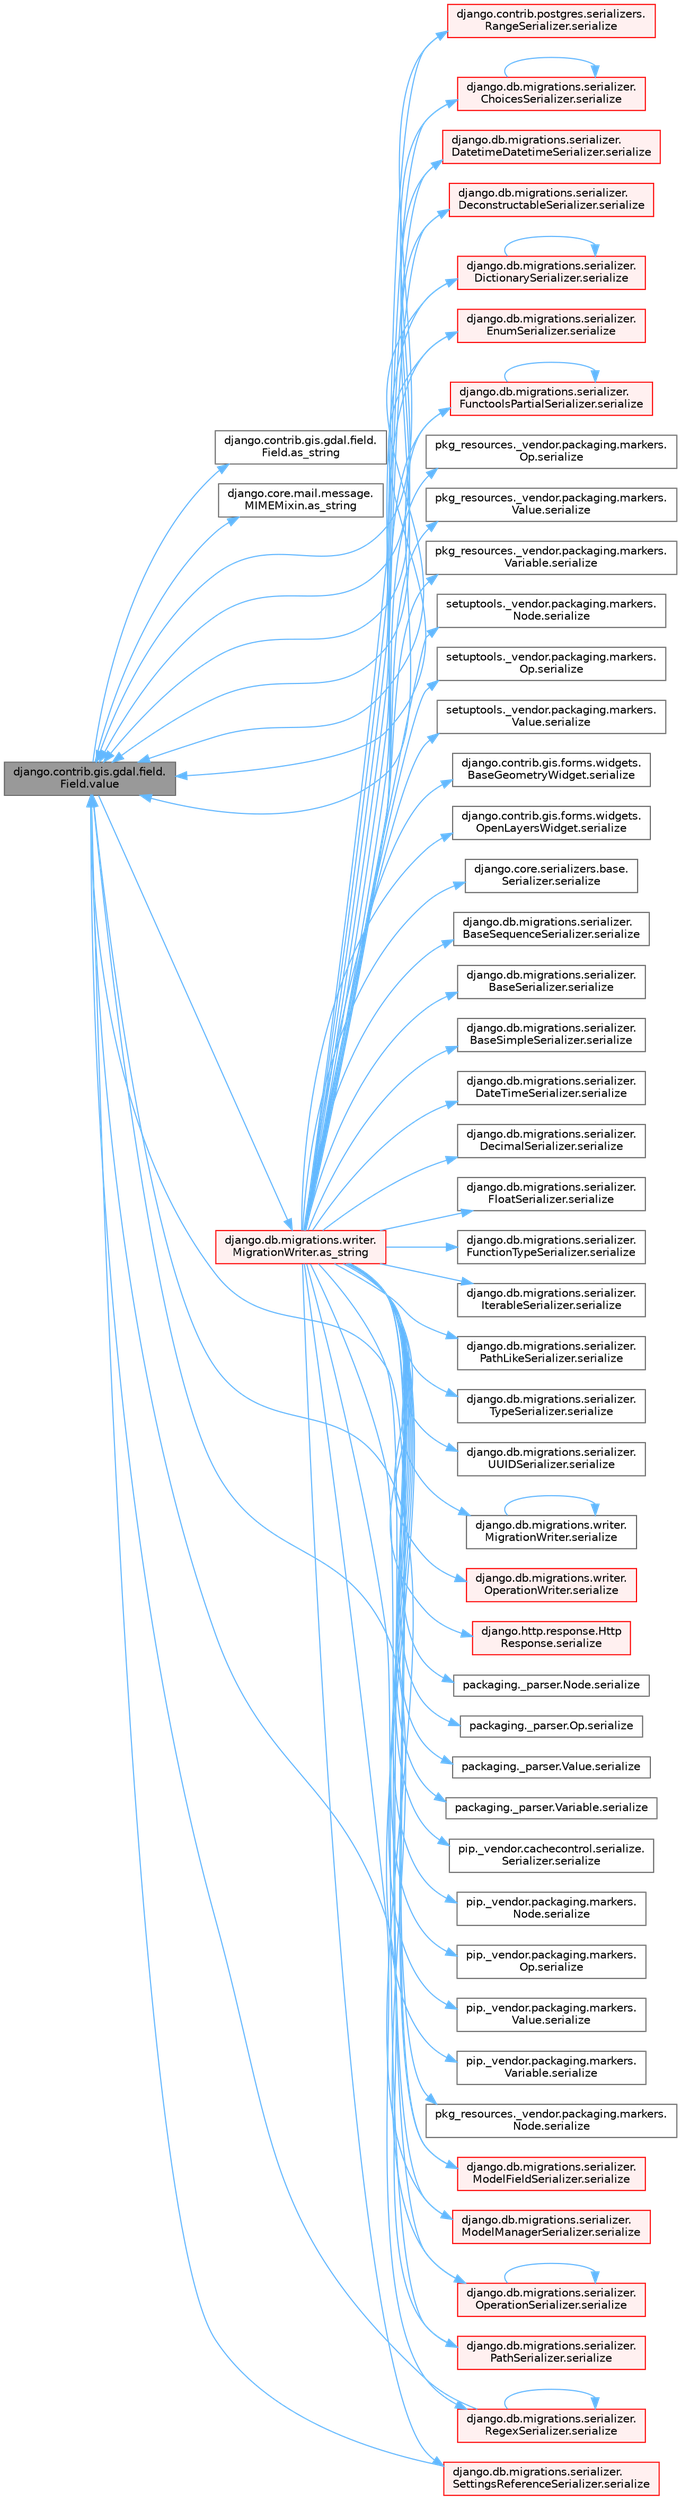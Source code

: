 digraph "django.contrib.gis.gdal.field.Field.value"
{
 // LATEX_PDF_SIZE
  bgcolor="transparent";
  edge [fontname=Helvetica,fontsize=10,labelfontname=Helvetica,labelfontsize=10];
  node [fontname=Helvetica,fontsize=10,shape=box,height=0.2,width=0.4];
  rankdir="LR";
  Node1 [id="Node000001",label="django.contrib.gis.gdal.field.\lField.value",height=0.2,width=0.4,color="gray40", fillcolor="grey60", style="filled", fontcolor="black",tooltip=" "];
  Node1 -> Node2 [id="edge1_Node000001_Node000002",color="steelblue1",style="solid",tooltip=" "];
  Node2 [id="Node000002",label="django.contrib.gis.gdal.field.\lField.as_string",height=0.2,width=0.4,color="grey40", fillcolor="white", style="filled",URL="$classdjango_1_1contrib_1_1gis_1_1gdal_1_1field_1_1_field.html#aa37958814c801a9690b6b9772d8a5b79",tooltip=" "];
  Node1 -> Node3 [id="edge2_Node000001_Node000003",color="steelblue1",style="solid",tooltip=" "];
  Node3 [id="Node000003",label="django.core.mail.message.\lMIMEMixin.as_string",height=0.2,width=0.4,color="grey40", fillcolor="white", style="filled",URL="$classdjango_1_1core_1_1mail_1_1message_1_1_m_i_m_e_mixin.html#a5a8dae67cb420cf97d6906cdd6d9efee",tooltip=" "];
  Node1 -> Node4 [id="edge3_Node000001_Node000004",color="steelblue1",style="solid",tooltip=" "];
  Node4 [id="Node000004",label="django.db.migrations.writer.\lMigrationWriter.as_string",height=0.2,width=0.4,color="red", fillcolor="#FFF0F0", style="filled",URL="$classdjango_1_1db_1_1migrations_1_1writer_1_1_migration_writer.html#a4cf831cf0ce1f20f21c7e5ce5ec60980",tooltip=" "];
  Node4 -> Node5 [id="edge4_Node000004_Node000005",color="steelblue1",style="solid",tooltip=" "];
  Node5 [id="Node000005",label="django.contrib.gis.forms.widgets.\lBaseGeometryWidget.serialize",height=0.2,width=0.4,color="grey40", fillcolor="white", style="filled",URL="$classdjango_1_1contrib_1_1gis_1_1forms_1_1widgets_1_1_base_geometry_widget.html#af58254e7ea1502747c334b98fd5457ba",tooltip=" "];
  Node4 -> Node6 [id="edge5_Node000004_Node000006",color="steelblue1",style="solid",tooltip=" "];
  Node6 [id="Node000006",label="django.contrib.gis.forms.widgets.\lOpenLayersWidget.serialize",height=0.2,width=0.4,color="grey40", fillcolor="white", style="filled",URL="$classdjango_1_1contrib_1_1gis_1_1forms_1_1widgets_1_1_open_layers_widget.html#a843d6a963d3646471243c34775ac7c26",tooltip=" "];
  Node4 -> Node7 [id="edge6_Node000004_Node000007",color="steelblue1",style="solid",tooltip=" "];
  Node7 [id="Node000007",label="django.contrib.postgres.serializers.\lRangeSerializer.serialize",height=0.2,width=0.4,color="red", fillcolor="#FFF0F0", style="filled",URL="$classdjango_1_1contrib_1_1postgres_1_1serializers_1_1_range_serializer.html#afad32d7bbc5e5989a1a049e0ac0b6750",tooltip=" "];
  Node7 -> Node1 [id="edge7_Node000007_Node000001",color="steelblue1",style="solid",tooltip=" "];
  Node4 -> Node4473 [id="edge8_Node000004_Node004473",color="steelblue1",style="solid",tooltip=" "];
  Node4473 [id="Node004473",label="django.core.serializers.base.\lSerializer.serialize",height=0.2,width=0.4,color="grey40", fillcolor="white", style="filled",URL="$classdjango_1_1core_1_1serializers_1_1base_1_1_serializer.html#aa738e444ef296e88ec920a367bc78930",tooltip=" "];
  Node4 -> Node4474 [id="edge9_Node000004_Node004474",color="steelblue1",style="solid",tooltip=" "];
  Node4474 [id="Node004474",label="django.db.migrations.serializer.\lBaseSequenceSerializer.serialize",height=0.2,width=0.4,color="grey40", fillcolor="white", style="filled",URL="$classdjango_1_1db_1_1migrations_1_1serializer_1_1_base_sequence_serializer.html#af41a567824e5715f80142a89e114e675",tooltip=" "];
  Node4 -> Node4475 [id="edge10_Node000004_Node004475",color="steelblue1",style="solid",tooltip=" "];
  Node4475 [id="Node004475",label="django.db.migrations.serializer.\lBaseSerializer.serialize",height=0.2,width=0.4,color="grey40", fillcolor="white", style="filled",URL="$classdjango_1_1db_1_1migrations_1_1serializer_1_1_base_serializer.html#ac03104bb663b7369772339e74dae98fe",tooltip=" "];
  Node4 -> Node4476 [id="edge11_Node000004_Node004476",color="steelblue1",style="solid",tooltip=" "];
  Node4476 [id="Node004476",label="django.db.migrations.serializer.\lBaseSimpleSerializer.serialize",height=0.2,width=0.4,color="grey40", fillcolor="white", style="filled",URL="$classdjango_1_1db_1_1migrations_1_1serializer_1_1_base_simple_serializer.html#ab6305ed81c60978138466e8849fc00e7",tooltip=" "];
  Node4 -> Node4477 [id="edge12_Node000004_Node004477",color="steelblue1",style="solid",tooltip=" "];
  Node4477 [id="Node004477",label="django.db.migrations.serializer.\lChoicesSerializer.serialize",height=0.2,width=0.4,color="red", fillcolor="#FFF0F0", style="filled",URL="$classdjango_1_1db_1_1migrations_1_1serializer_1_1_choices_serializer.html#a2efb6c5c75efbaf01db1bf7eef4fc307",tooltip=" "];
  Node4477 -> Node4477 [id="edge13_Node004477_Node004477",color="steelblue1",style="solid",tooltip=" "];
  Node4477 -> Node1 [id="edge14_Node004477_Node000001",color="steelblue1",style="solid",tooltip=" "];
  Node4 -> Node4478 [id="edge15_Node000004_Node004478",color="steelblue1",style="solid",tooltip=" "];
  Node4478 [id="Node004478",label="django.db.migrations.serializer.\lDatetimeDatetimeSerializer.serialize",height=0.2,width=0.4,color="red", fillcolor="#FFF0F0", style="filled",URL="$classdjango_1_1db_1_1migrations_1_1serializer_1_1_datetime_datetime_serializer.html#ad9cfe436f7daad93c7d56ce09f69db5b",tooltip=" "];
  Node4478 -> Node1 [id="edge16_Node004478_Node000001",color="steelblue1",style="solid",tooltip=" "];
  Node4 -> Node4479 [id="edge17_Node000004_Node004479",color="steelblue1",style="solid",tooltip=" "];
  Node4479 [id="Node004479",label="django.db.migrations.serializer.\lDateTimeSerializer.serialize",height=0.2,width=0.4,color="grey40", fillcolor="white", style="filled",URL="$classdjango_1_1db_1_1migrations_1_1serializer_1_1_date_time_serializer.html#ab2ee8a50959bb5ca62d26bb7bdc83f61",tooltip=" "];
  Node4 -> Node4480 [id="edge18_Node000004_Node004480",color="steelblue1",style="solid",tooltip=" "];
  Node4480 [id="Node004480",label="django.db.migrations.serializer.\lDecimalSerializer.serialize",height=0.2,width=0.4,color="grey40", fillcolor="white", style="filled",URL="$classdjango_1_1db_1_1migrations_1_1serializer_1_1_decimal_serializer.html#aea7db66e6e05a1dfda91cbf6c8e8c5ec",tooltip=" "];
  Node4 -> Node4481 [id="edge19_Node000004_Node004481",color="steelblue1",style="solid",tooltip=" "];
  Node4481 [id="Node004481",label="django.db.migrations.serializer.\lDeconstructableSerializer.serialize",height=0.2,width=0.4,color="red", fillcolor="#FFF0F0", style="filled",URL="$classdjango_1_1db_1_1migrations_1_1serializer_1_1_deconstructable_serializer.html#adea6ca795b2052e80619530dfb5706dd",tooltip=" "];
  Node4481 -> Node1 [id="edge20_Node004481_Node000001",color="steelblue1",style="solid",tooltip=" "];
  Node4 -> Node4483 [id="edge21_Node000004_Node004483",color="steelblue1",style="solid",tooltip=" "];
  Node4483 [id="Node004483",label="django.db.migrations.serializer.\lDictionarySerializer.serialize",height=0.2,width=0.4,color="red", fillcolor="#FFF0F0", style="filled",URL="$classdjango_1_1db_1_1migrations_1_1serializer_1_1_dictionary_serializer.html#a6efaf347fe3e41be93025eb8ea0a2441",tooltip=" "];
  Node4483 -> Node4483 [id="edge22_Node004483_Node004483",color="steelblue1",style="solid",tooltip=" "];
  Node4483 -> Node1 [id="edge23_Node004483_Node000001",color="steelblue1",style="solid",tooltip=" "];
  Node4 -> Node4484 [id="edge24_Node000004_Node004484",color="steelblue1",style="solid",tooltip=" "];
  Node4484 [id="Node004484",label="django.db.migrations.serializer.\lEnumSerializer.serialize",height=0.2,width=0.4,color="red", fillcolor="#FFF0F0", style="filled",URL="$classdjango_1_1db_1_1migrations_1_1serializer_1_1_enum_serializer.html#a223074d6e8bcb82c9fa1b8fc8e3f7e87",tooltip=" "];
  Node4484 -> Node1 [id="edge25_Node004484_Node000001",color="steelblue1",style="solid",tooltip=" "];
  Node4 -> Node4485 [id="edge26_Node000004_Node004485",color="steelblue1",style="solid",tooltip=" "];
  Node4485 [id="Node004485",label="django.db.migrations.serializer.\lFloatSerializer.serialize",height=0.2,width=0.4,color="grey40", fillcolor="white", style="filled",URL="$classdjango_1_1db_1_1migrations_1_1serializer_1_1_float_serializer.html#a34f92ba10301a152381c97c69cf1a171",tooltip=" "];
  Node4 -> Node4486 [id="edge27_Node000004_Node004486",color="steelblue1",style="solid",tooltip=" "];
  Node4486 [id="Node004486",label="django.db.migrations.serializer.\lFunctionTypeSerializer.serialize",height=0.2,width=0.4,color="grey40", fillcolor="white", style="filled",URL="$classdjango_1_1db_1_1migrations_1_1serializer_1_1_function_type_serializer.html#a8e233c266e9d688c8a06c217efcf66eb",tooltip=" "];
  Node4 -> Node4487 [id="edge28_Node000004_Node004487",color="steelblue1",style="solid",tooltip=" "];
  Node4487 [id="Node004487",label="django.db.migrations.serializer.\lFunctoolsPartialSerializer.serialize",height=0.2,width=0.4,color="red", fillcolor="#FFF0F0", style="filled",URL="$classdjango_1_1db_1_1migrations_1_1serializer_1_1_functools_partial_serializer.html#a38fea3933b332865a2f9764065abc410",tooltip=" "];
  Node4487 -> Node4487 [id="edge29_Node004487_Node004487",color="steelblue1",style="solid",tooltip=" "];
  Node4487 -> Node1 [id="edge30_Node004487_Node000001",color="steelblue1",style="solid",tooltip=" "];
  Node4 -> Node4488 [id="edge31_Node000004_Node004488",color="steelblue1",style="solid",tooltip=" "];
  Node4488 [id="Node004488",label="django.db.migrations.serializer.\lIterableSerializer.serialize",height=0.2,width=0.4,color="grey40", fillcolor="white", style="filled",URL="$classdjango_1_1db_1_1migrations_1_1serializer_1_1_iterable_serializer.html#ac5d5982f543ae1f19bcae39d0cf121f2",tooltip=" "];
  Node4 -> Node4489 [id="edge32_Node000004_Node004489",color="steelblue1",style="solid",tooltip=" "];
  Node4489 [id="Node004489",label="django.db.migrations.serializer.\lModelFieldSerializer.serialize",height=0.2,width=0.4,color="red", fillcolor="#FFF0F0", style="filled",URL="$classdjango_1_1db_1_1migrations_1_1serializer_1_1_model_field_serializer.html#a8538a928cedfc1ec63416486a19b75ca",tooltip=" "];
  Node4489 -> Node1 [id="edge33_Node004489_Node000001",color="steelblue1",style="solid",tooltip=" "];
  Node4 -> Node4490 [id="edge34_Node000004_Node004490",color="steelblue1",style="solid",tooltip=" "];
  Node4490 [id="Node004490",label="django.db.migrations.serializer.\lModelManagerSerializer.serialize",height=0.2,width=0.4,color="red", fillcolor="#FFF0F0", style="filled",URL="$classdjango_1_1db_1_1migrations_1_1serializer_1_1_model_manager_serializer.html#a017320a6859dda1fc320da67396777ef",tooltip=" "];
  Node4490 -> Node1 [id="edge35_Node004490_Node000001",color="steelblue1",style="solid",tooltip=" "];
  Node4 -> Node4492 [id="edge36_Node000004_Node004492",color="steelblue1",style="solid",tooltip=" "];
  Node4492 [id="Node004492",label="django.db.migrations.serializer.\lOperationSerializer.serialize",height=0.2,width=0.4,color="red", fillcolor="#FFF0F0", style="filled",URL="$classdjango_1_1db_1_1migrations_1_1serializer_1_1_operation_serializer.html#a4fb6b93ab130462357d2ebde2785e3bb",tooltip=" "];
  Node4492 -> Node4492 [id="edge37_Node004492_Node004492",color="steelblue1",style="solid",tooltip=" "];
  Node4492 -> Node1 [id="edge38_Node004492_Node000001",color="steelblue1",style="solid",tooltip=" "];
  Node4 -> Node4493 [id="edge39_Node000004_Node004493",color="steelblue1",style="solid",tooltip=" "];
  Node4493 [id="Node004493",label="django.db.migrations.serializer.\lPathLikeSerializer.serialize",height=0.2,width=0.4,color="grey40", fillcolor="white", style="filled",URL="$classdjango_1_1db_1_1migrations_1_1serializer_1_1_path_like_serializer.html#a0ed97e61da7ea8b54adf93ded448e871",tooltip=" "];
  Node4 -> Node4494 [id="edge40_Node000004_Node004494",color="steelblue1",style="solid",tooltip=" "];
  Node4494 [id="Node004494",label="django.db.migrations.serializer.\lPathSerializer.serialize",height=0.2,width=0.4,color="red", fillcolor="#FFF0F0", style="filled",URL="$classdjango_1_1db_1_1migrations_1_1serializer_1_1_path_serializer.html#afa5c4cefab0e9e7e5d7637ed9db5acb9",tooltip=" "];
  Node4494 -> Node1 [id="edge41_Node004494_Node000001",color="steelblue1",style="solid",tooltip=" "];
  Node4 -> Node4495 [id="edge42_Node000004_Node004495",color="steelblue1",style="solid",tooltip=" "];
  Node4495 [id="Node004495",label="django.db.migrations.serializer.\lRegexSerializer.serialize",height=0.2,width=0.4,color="red", fillcolor="#FFF0F0", style="filled",URL="$classdjango_1_1db_1_1migrations_1_1serializer_1_1_regex_serializer.html#ac1f6049e18f6ad7e6e3b345529c27e5f",tooltip=" "];
  Node4495 -> Node4495 [id="edge43_Node004495_Node004495",color="steelblue1",style="solid",tooltip=" "];
  Node4495 -> Node1 [id="edge44_Node004495_Node000001",color="steelblue1",style="solid",tooltip=" "];
  Node4 -> Node4496 [id="edge45_Node000004_Node004496",color="steelblue1",style="solid",tooltip=" "];
  Node4496 [id="Node004496",label="django.db.migrations.serializer.\lSettingsReferenceSerializer.serialize",height=0.2,width=0.4,color="red", fillcolor="#FFF0F0", style="filled",URL="$classdjango_1_1db_1_1migrations_1_1serializer_1_1_settings_reference_serializer.html#a497b6b3ecb8c06910dde702ad23c71e2",tooltip=" "];
  Node4496 -> Node1 [id="edge46_Node004496_Node000001",color="steelblue1",style="solid",tooltip=" "];
  Node4 -> Node4497 [id="edge47_Node000004_Node004497",color="steelblue1",style="solid",tooltip=" "];
  Node4497 [id="Node004497",label="django.db.migrations.serializer.\lTypeSerializer.serialize",height=0.2,width=0.4,color="grey40", fillcolor="white", style="filled",URL="$classdjango_1_1db_1_1migrations_1_1serializer_1_1_type_serializer.html#aa71e89802ddad656ccf631e8400be44b",tooltip=" "];
  Node4 -> Node4498 [id="edge48_Node000004_Node004498",color="steelblue1",style="solid",tooltip=" "];
  Node4498 [id="Node004498",label="django.db.migrations.serializer.\lUUIDSerializer.serialize",height=0.2,width=0.4,color="grey40", fillcolor="white", style="filled",URL="$classdjango_1_1db_1_1migrations_1_1serializer_1_1_u_u_i_d_serializer.html#a4654abb9802f56bb82a5f6bbc92de047",tooltip=" "];
  Node4 -> Node4499 [id="edge49_Node000004_Node004499",color="steelblue1",style="solid",tooltip=" "];
  Node4499 [id="Node004499",label="django.db.migrations.writer.\lMigrationWriter.serialize",height=0.2,width=0.4,color="grey40", fillcolor="white", style="filled",URL="$classdjango_1_1db_1_1migrations_1_1writer_1_1_migration_writer.html#a8f7aefda8daf7a233b85eb5484ad5c18",tooltip=" "];
  Node4499 -> Node4499 [id="edge50_Node004499_Node004499",color="steelblue1",style="solid",tooltip=" "];
  Node4 -> Node4500 [id="edge51_Node000004_Node004500",color="steelblue1",style="solid",tooltip=" "];
  Node4500 [id="Node004500",label="django.db.migrations.writer.\lOperationWriter.serialize",height=0.2,width=0.4,color="red", fillcolor="#FFF0F0", style="filled",URL="$classdjango_1_1db_1_1migrations_1_1writer_1_1_operation_writer.html#a866e8d13e1c54a35d74e9a6b0383b2f8",tooltip=" "];
  Node4 -> Node4506 [id="edge52_Node000004_Node004506",color="steelblue1",style="solid",tooltip=" "];
  Node4506 [id="Node004506",label="django.http.response.Http\lResponse.serialize",height=0.2,width=0.4,color="red", fillcolor="#FFF0F0", style="filled",URL="$classdjango_1_1http_1_1response_1_1_http_response.html#aa1b2b4d5715937b2fd07b55a825d2e17",tooltip=" "];
  Node4 -> Node4508 [id="edge53_Node000004_Node004508",color="steelblue1",style="solid",tooltip=" "];
  Node4508 [id="Node004508",label="packaging._parser.Node.serialize",height=0.2,width=0.4,color="grey40", fillcolor="white", style="filled",URL="$classpackaging_1_1__parser_1_1_node.html#accc50942f5691cea818d933034e1c6df",tooltip=" "];
  Node4 -> Node4509 [id="edge54_Node000004_Node004509",color="steelblue1",style="solid",tooltip=" "];
  Node4509 [id="Node004509",label="packaging._parser.Op.serialize",height=0.2,width=0.4,color="grey40", fillcolor="white", style="filled",URL="$classpackaging_1_1__parser_1_1_op.html#a4e13b86174969e7e1f764b0fd1c43abb",tooltip=" "];
  Node4 -> Node4510 [id="edge55_Node000004_Node004510",color="steelblue1",style="solid",tooltip=" "];
  Node4510 [id="Node004510",label="packaging._parser.Value.serialize",height=0.2,width=0.4,color="grey40", fillcolor="white", style="filled",URL="$classpackaging_1_1__parser_1_1_value.html#a88de4eec7be1388e22962a081f74e711",tooltip=" "];
  Node4 -> Node4511 [id="edge56_Node000004_Node004511",color="steelblue1",style="solid",tooltip=" "];
  Node4511 [id="Node004511",label="packaging._parser.Variable.serialize",height=0.2,width=0.4,color="grey40", fillcolor="white", style="filled",URL="$classpackaging_1_1__parser_1_1_variable.html#a9e2a54a08ce9d051951289755b175b59",tooltip=" "];
  Node4 -> Node4512 [id="edge57_Node000004_Node004512",color="steelblue1",style="solid",tooltip=" "];
  Node4512 [id="Node004512",label="pip._vendor.cachecontrol.serialize.\lSerializer.serialize",height=0.2,width=0.4,color="grey40", fillcolor="white", style="filled",URL="$classpip_1_1__vendor_1_1cachecontrol_1_1serialize_1_1_serializer.html#a89a4635d943427dbb6ac8b91fe90b4a4",tooltip=" "];
  Node4 -> Node4513 [id="edge58_Node000004_Node004513",color="steelblue1",style="solid",tooltip=" "];
  Node4513 [id="Node004513",label="pip._vendor.packaging.markers.\lNode.serialize",height=0.2,width=0.4,color="grey40", fillcolor="white", style="filled",URL="$classpip_1_1__vendor_1_1packaging_1_1markers_1_1_node.html#a3fec75e1d30af08b4b9a03726a402efe",tooltip=" "];
  Node4 -> Node4514 [id="edge59_Node000004_Node004514",color="steelblue1",style="solid",tooltip=" "];
  Node4514 [id="Node004514",label="pip._vendor.packaging.markers.\lOp.serialize",height=0.2,width=0.4,color="grey40", fillcolor="white", style="filled",URL="$classpip_1_1__vendor_1_1packaging_1_1markers_1_1_op.html#a7696a2e3e9c6240126810f6047e3417b",tooltip=" "];
  Node4 -> Node4515 [id="edge60_Node000004_Node004515",color="steelblue1",style="solid",tooltip=" "];
  Node4515 [id="Node004515",label="pip._vendor.packaging.markers.\lValue.serialize",height=0.2,width=0.4,color="grey40", fillcolor="white", style="filled",URL="$classpip_1_1__vendor_1_1packaging_1_1markers_1_1_value.html#a1b010d5468da5a69d459488f10fe4905",tooltip=" "];
  Node4 -> Node4516 [id="edge61_Node000004_Node004516",color="steelblue1",style="solid",tooltip=" "];
  Node4516 [id="Node004516",label="pip._vendor.packaging.markers.\lVariable.serialize",height=0.2,width=0.4,color="grey40", fillcolor="white", style="filled",URL="$classpip_1_1__vendor_1_1packaging_1_1markers_1_1_variable.html#adbe75b756d9a0d94793587e173bad91d",tooltip=" "];
  Node4 -> Node4517 [id="edge62_Node000004_Node004517",color="steelblue1",style="solid",tooltip=" "];
  Node4517 [id="Node004517",label="pkg_resources._vendor.packaging.markers.\lNode.serialize",height=0.2,width=0.4,color="grey40", fillcolor="white", style="filled",URL="$classpkg__resources_1_1__vendor_1_1packaging_1_1markers_1_1_node.html#ab14a850b0958364176de53cb2a26d9a6",tooltip=" "];
  Node4 -> Node4518 [id="edge63_Node000004_Node004518",color="steelblue1",style="solid",tooltip=" "];
  Node4518 [id="Node004518",label="pkg_resources._vendor.packaging.markers.\lOp.serialize",height=0.2,width=0.4,color="grey40", fillcolor="white", style="filled",URL="$classpkg__resources_1_1__vendor_1_1packaging_1_1markers_1_1_op.html#aa18b42ac91158c2f27c56996d9fb5118",tooltip=" "];
  Node4 -> Node4519 [id="edge64_Node000004_Node004519",color="steelblue1",style="solid",tooltip=" "];
  Node4519 [id="Node004519",label="pkg_resources._vendor.packaging.markers.\lValue.serialize",height=0.2,width=0.4,color="grey40", fillcolor="white", style="filled",URL="$classpkg__resources_1_1__vendor_1_1packaging_1_1markers_1_1_value.html#ae803660fe69a644647bdc21b549996ab",tooltip=" "];
  Node4 -> Node4520 [id="edge65_Node000004_Node004520",color="steelblue1",style="solid",tooltip=" "];
  Node4520 [id="Node004520",label="pkg_resources._vendor.packaging.markers.\lVariable.serialize",height=0.2,width=0.4,color="grey40", fillcolor="white", style="filled",URL="$classpkg__resources_1_1__vendor_1_1packaging_1_1markers_1_1_variable.html#a44d2a607dccae0c4d6e5fdd2b410e6bf",tooltip=" "];
  Node4 -> Node4521 [id="edge66_Node000004_Node004521",color="steelblue1",style="solid",tooltip=" "];
  Node4521 [id="Node004521",label="setuptools._vendor.packaging.markers.\lNode.serialize",height=0.2,width=0.4,color="grey40", fillcolor="white", style="filled",URL="$classsetuptools_1_1__vendor_1_1packaging_1_1markers_1_1_node.html#a2820c96209bbed92e94c073062ffc69d",tooltip=" "];
  Node4 -> Node4522 [id="edge67_Node000004_Node004522",color="steelblue1",style="solid",tooltip=" "];
  Node4522 [id="Node004522",label="setuptools._vendor.packaging.markers.\lOp.serialize",height=0.2,width=0.4,color="grey40", fillcolor="white", style="filled",URL="$classsetuptools_1_1__vendor_1_1packaging_1_1markers_1_1_op.html#afb7026b2c5a495236a8bc6c567bbb2c1",tooltip=" "];
  Node4 -> Node4523 [id="edge68_Node000004_Node004523",color="steelblue1",style="solid",tooltip=" "];
  Node4523 [id="Node004523",label="setuptools._vendor.packaging.markers.\lValue.serialize",height=0.2,width=0.4,color="grey40", fillcolor="white", style="filled",URL="$classsetuptools_1_1__vendor_1_1packaging_1_1markers_1_1_value.html#ae223b1a5381e942b77da54d2563ecdf7",tooltip=" "];
}
